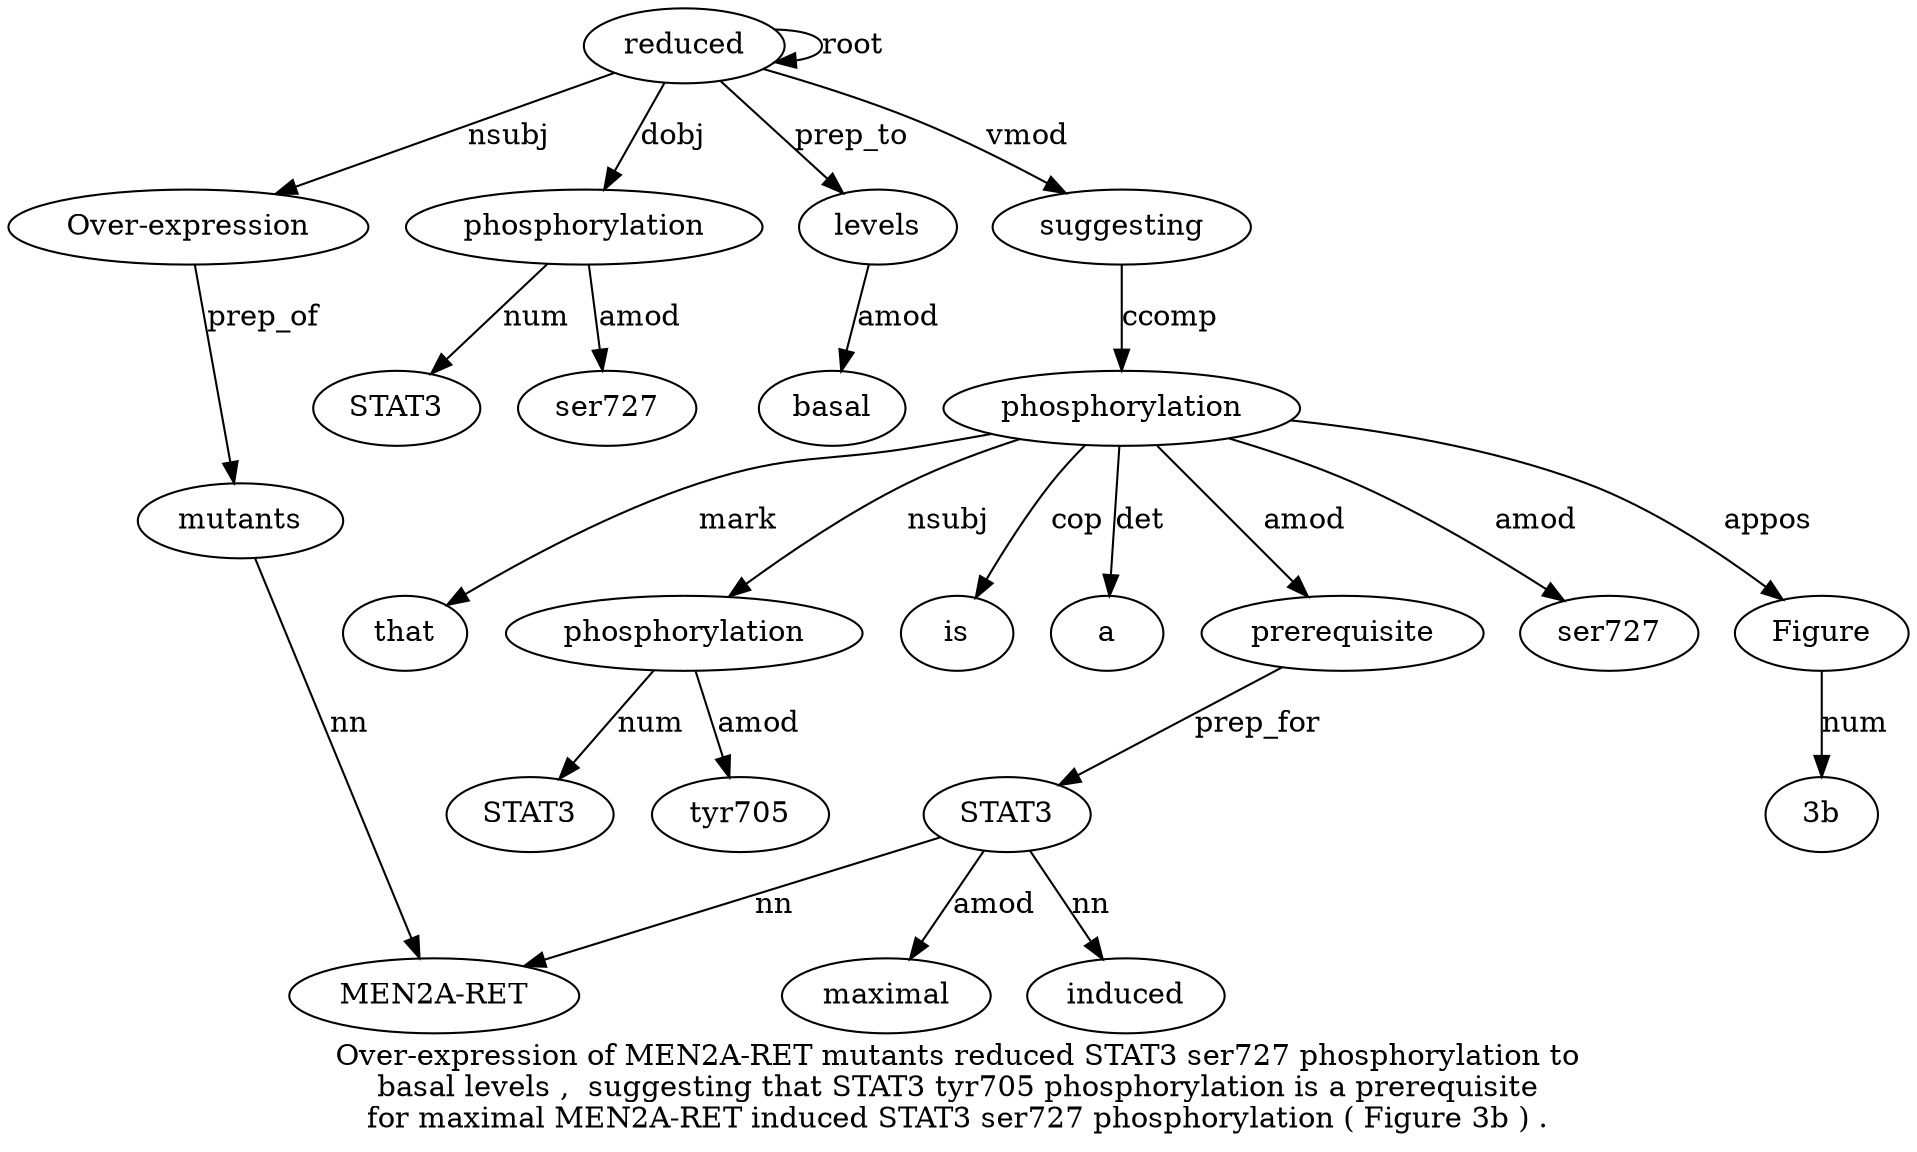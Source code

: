digraph "Over-expression of MEN2A-RET mutants reduced STAT3 ser727 phosphorylation to basal levels ,  suggesting that STAT3 tyr705 phosphorylation is a prerequisite for maximal MEN2A-RET induced STAT3 ser727 phosphorylation ( Figure 3b ) ." {
label="Over-expression of MEN2A-RET mutants reduced STAT3 ser727 phosphorylation to
basal levels ,  suggesting that STAT3 tyr705 phosphorylation is a prerequisite
for maximal MEN2A-RET induced STAT3 ser727 phosphorylation ( Figure 3b ) .";
reduced5 [style=filled, fillcolor=white, label=reduced];
"Over-expression1" [style=filled, fillcolor=white, label="Over-expression"];
reduced5 -> "Over-expression1"  [label=nsubj];
mutants4 [style=filled, fillcolor=white, label=mutants];
"MEN2A-RET3" [style=filled, fillcolor=white, label="MEN2A-RET"];
mutants4 -> "MEN2A-RET3"  [label=nn];
"Over-expression1" -> mutants4  [label=prep_of];
reduced5 -> reduced5  [label=root];
phosphorylation8 [style=filled, fillcolor=white, label=phosphorylation];
STAT36 [style=filled, fillcolor=white, label=STAT3];
phosphorylation8 -> STAT36  [label=num];
ser727 [style=filled, fillcolor=white, label=ser727];
phosphorylation8 -> ser727  [label=amod];
reduced5 -> phosphorylation8  [label=dobj];
levels11 [style=filled, fillcolor=white, label=levels];
basal10 [style=filled, fillcolor=white, label=basal];
levels11 -> basal10  [label=amod];
reduced5 -> levels11  [label=prep_to];
suggesting13 [style=filled, fillcolor=white, label=suggesting];
reduced5 -> suggesting13  [label=vmod];
phosphorylation27 [style=filled, fillcolor=white, label=phosphorylation];
that14 [style=filled, fillcolor=white, label=that];
phosphorylation27 -> that14  [label=mark];
phosphorylation17 [style=filled, fillcolor=white, label=phosphorylation];
STAT315 [style=filled, fillcolor=white, label=STAT3];
phosphorylation17 -> STAT315  [label=num];
tyr70516 [style=filled, fillcolor=white, label=tyr705];
phosphorylation17 -> tyr70516  [label=amod];
phosphorylation27 -> phosphorylation17  [label=nsubj];
is18 [style=filled, fillcolor=white, label=is];
phosphorylation27 -> is18  [label=cop];
a19 [style=filled, fillcolor=white, label=a];
phosphorylation27 -> a19  [label=det];
prerequisite20 [style=filled, fillcolor=white, label=prerequisite];
phosphorylation27 -> prerequisite20  [label=amod];
STAT325 [style=filled, fillcolor=white, label=STAT3];
maximal22 [style=filled, fillcolor=white, label=maximal];
STAT325 -> maximal22  [label=amod];
STAT325 -> "MEN2A-RET3"  [label=nn];
induced24 [style=filled, fillcolor=white, label=induced];
STAT325 -> induced24  [label=nn];
prerequisite20 -> STAT325  [label=prep_for];
ser72726 [style=filled, fillcolor=white, label=ser727];
phosphorylation27 -> ser72726  [label=amod];
suggesting13 -> phosphorylation27  [label=ccomp];
Figure29 [style=filled, fillcolor=white, label=Figure];
phosphorylation27 -> Figure29  [label=appos];
"3b30" [style=filled, fillcolor=white, label="3b"];
Figure29 -> "3b30"  [label=num];
}

